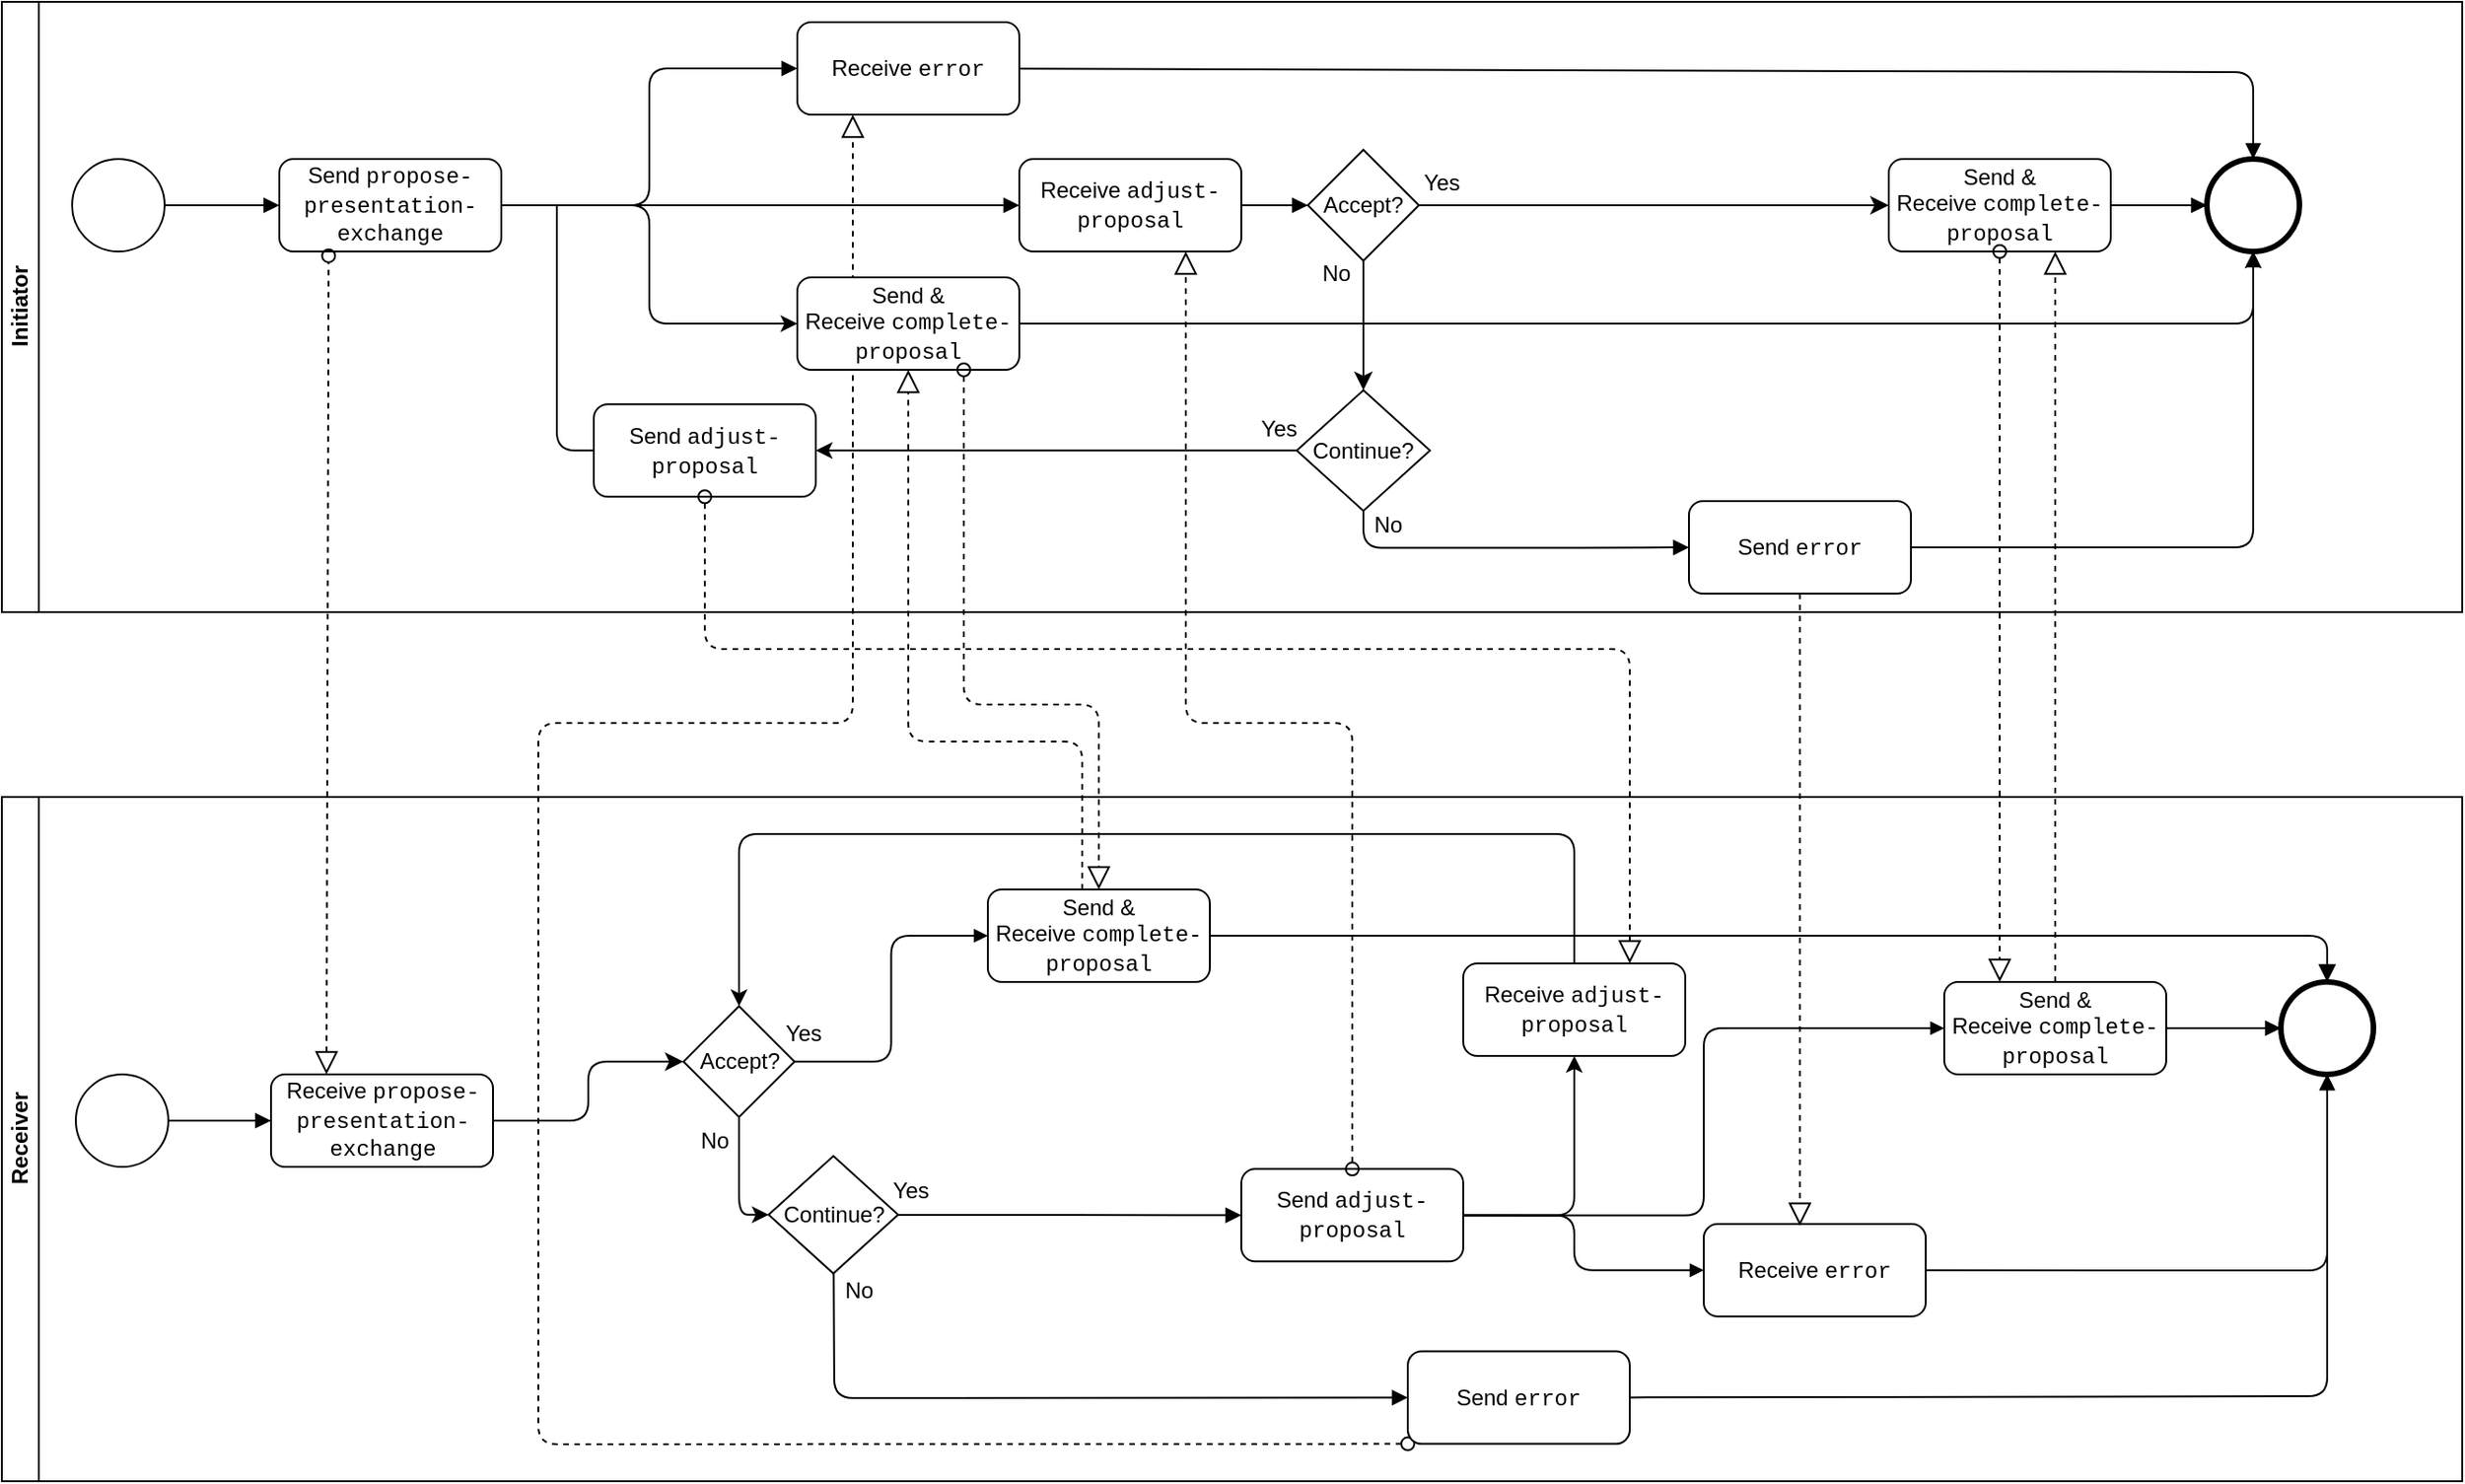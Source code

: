 <mxfile version="13.0.3" type="device"><diagram id="49rJViD0HwIqZwVw_-eV" name="Page-1"><mxGraphModel dx="-677" dy="2649" grid="1" gridSize="10" guides="1" tooltips="1" connect="1" arrows="1" fold="1" page="1" pageScale="1" pageWidth="1169" pageHeight="827" math="0" shadow="0"><root><mxCell id="0"/><mxCell id="1" parent="0"/><mxCell id="sJxzaBFtkab5A7hKG3to-1" value="" style="startArrow=oval;startFill=0;startSize=7;endArrow=block;endFill=0;endSize=10;dashed=1;html=1;entryX=0.25;entryY=1;entryDx=0;entryDy=0;exitX=0;exitY=1;exitDx=0;exitDy=0;" edge="1" parent="1" source="sJxzaBFtkab5A7hKG3to-56" target="sJxzaBFtkab5A7hKG3to-27"><mxGeometry width="100" relative="1" as="geometry"><mxPoint x="3960" y="-286" as="sourcePoint"/><mxPoint x="3953" y="-665" as="targetPoint"/><Array as="points"><mxPoint x="3150" y="-60"/><mxPoint x="3150" y="-300"/><mxPoint x="3150" y="-450"/><mxPoint x="3320" y="-450"/></Array></mxGeometry></mxCell><mxCell id="sJxzaBFtkab5A7hKG3to-2" value="Initiator" style="swimlane;html=1;horizontal=0;startSize=20;" vertex="1" parent="1"><mxGeometry x="2860" y="-840" width="1330" height="330" as="geometry"><mxRectangle x="140" y="70" width="30" height="60" as="alternateBounds"/></mxGeometry></mxCell><mxCell id="sJxzaBFtkab5A7hKG3to-3" value="" style="shape=mxgraph.bpmn.shape;html=1;verticalLabelPosition=bottom;labelBackgroundColor=#ffffff;verticalAlign=top;align=center;perimeter=ellipsePerimeter;outlineConnect=0;outline=standard;symbol=general;" vertex="1" parent="sJxzaBFtkab5A7hKG3to-2"><mxGeometry x="38" y="85" width="50" height="50" as="geometry"/></mxCell><mxCell id="sJxzaBFtkab5A7hKG3to-4" value="Receive&amp;nbsp;&lt;font face=&quot;Courier New&quot;&gt;adjust-proposal&lt;/font&gt;" style="shape=ext;rounded=1;html=1;whiteSpace=wrap;" vertex="1" parent="sJxzaBFtkab5A7hKG3to-2"><mxGeometry x="550" y="85" width="120" height="50" as="geometry"/></mxCell><mxCell id="sJxzaBFtkab5A7hKG3to-5" value="" style="endArrow=block;endFill=1;endSize=6;html=1;exitX=1;exitY=0.5;exitDx=0;exitDy=0;entryX=0;entryY=0.5;entryDx=0;entryDy=0;" edge="1" parent="sJxzaBFtkab5A7hKG3to-2" source="sJxzaBFtkab5A7hKG3to-3" target="sJxzaBFtkab5A7hKG3to-8"><mxGeometry width="100" relative="1" as="geometry"><mxPoint x="80" y="51" as="sourcePoint"/><mxPoint x="260" y="101" as="targetPoint"/><Array as="points"><mxPoint x="110" y="110"/></Array></mxGeometry></mxCell><mxCell id="sJxzaBFtkab5A7hKG3to-6" style="edgeStyle=none;rounded=1;orthogonalLoop=1;jettySize=auto;html=1;entryX=0;entryY=0.5;entryDx=0;entryDy=0;startArrow=none;startFill=0;startSize=7;endArrow=block;endFill=1;endSize=6;strokeColor=#000000;fontSize=15;fontColor=#000000;exitX=1;exitY=0.5;exitDx=0;exitDy=0;" edge="1" parent="sJxzaBFtkab5A7hKG3to-2" source="sJxzaBFtkab5A7hKG3to-8" target="sJxzaBFtkab5A7hKG3to-27"><mxGeometry relative="1" as="geometry"><Array as="points"><mxPoint x="350" y="110"/><mxPoint x="350" y="36"/></Array></mxGeometry></mxCell><mxCell id="sJxzaBFtkab5A7hKG3to-7" style="edgeStyle=orthogonalEdgeStyle;rounded=1;orthogonalLoop=1;jettySize=auto;html=1;entryX=0;entryY=0.5;entryDx=0;entryDy=0;" edge="1" parent="sJxzaBFtkab5A7hKG3to-2" source="sJxzaBFtkab5A7hKG3to-8" target="sJxzaBFtkab5A7hKG3to-29"><mxGeometry relative="1" as="geometry"/></mxCell><mxCell id="sJxzaBFtkab5A7hKG3to-8" value="Send&amp;nbsp;&lt;font face=&quot;Courier New&quot;&gt;propose-presentation-exchange&lt;/font&gt;" style="shape=ext;rounded=1;html=1;whiteSpace=wrap;" vertex="1" parent="sJxzaBFtkab5A7hKG3to-2"><mxGeometry x="150" y="85" width="120" height="50" as="geometry"/></mxCell><mxCell id="sJxzaBFtkab5A7hKG3to-9" value="" style="endArrow=block;endFill=1;endSize=6;html=1;entryX=0;entryY=0.5;entryDx=0;entryDy=0;exitX=1;exitY=0.5;exitDx=0;exitDy=0;" edge="1" parent="sJxzaBFtkab5A7hKG3to-2" source="sJxzaBFtkab5A7hKG3to-8" target="sJxzaBFtkab5A7hKG3to-4"><mxGeometry width="100" relative="1" as="geometry"><mxPoint x="461.333" y="178" as="sourcePoint"/><mxPoint x="290" y="111" as="targetPoint"/><Array as="points"/></mxGeometry></mxCell><mxCell id="sJxzaBFtkab5A7hKG3to-10" value="Send &amp;amp; Receive&amp;nbsp;&lt;font face=&quot;Courier New&quot;&gt;complete-proposal&lt;/font&gt;" style="shape=ext;rounded=1;html=1;whiteSpace=wrap;" vertex="1" parent="sJxzaBFtkab5A7hKG3to-2"><mxGeometry x="1020" y="85" width="120" height="50" as="geometry"/></mxCell><mxCell id="sJxzaBFtkab5A7hKG3to-11" value="" style="endArrow=block;endFill=1;endSize=6;html=1;exitX=1;exitY=0.5;exitDx=0;exitDy=0;entryX=0;entryY=0.5;entryDx=0;entryDy=0;" edge="1" parent="sJxzaBFtkab5A7hKG3to-2" source="sJxzaBFtkab5A7hKG3to-10" target="sJxzaBFtkab5A7hKG3to-12"><mxGeometry width="100" relative="1" as="geometry"><mxPoint x="1090" y="94.5" as="sourcePoint"/><mxPoint x="1029" y="110.0" as="targetPoint"/></mxGeometry></mxCell><mxCell id="sJxzaBFtkab5A7hKG3to-12" value="" style="shape=mxgraph.bpmn.shape;html=1;verticalLabelPosition=bottom;labelBackgroundColor=#ffffff;verticalAlign=top;align=center;perimeter=ellipsePerimeter;outlineConnect=0;outline=end;symbol=general;" vertex="1" parent="sJxzaBFtkab5A7hKG3to-2"><mxGeometry x="1192" y="85" width="50" height="50" as="geometry"/></mxCell><mxCell id="sJxzaBFtkab5A7hKG3to-13" value="" style="endArrow=block;endFill=1;endSize=6;html=1;exitX=1;exitY=0.5;exitDx=0;exitDy=0;entryX=0;entryY=0.5;entryDx=0;entryDy=0;" edge="1" parent="sJxzaBFtkab5A7hKG3to-2" target="sJxzaBFtkab5A7hKG3to-16"><mxGeometry width="100" relative="1" as="geometry"><mxPoint x="670" y="110.0" as="sourcePoint"/><mxPoint x="696" y="110" as="targetPoint"/><Array as="points"/></mxGeometry></mxCell><mxCell id="sJxzaBFtkab5A7hKG3to-14" style="edgeStyle=orthogonalEdgeStyle;rounded=0;orthogonalLoop=1;jettySize=auto;html=1;entryX=0;entryY=0.5;entryDx=0;entryDy=0;startArrow=none;startFill=0;startSize=10;endArrow=classic;endFill=1;endSize=7;strokeColor=#000000;fontSize=15;fontColor=#000000;" edge="1" parent="sJxzaBFtkab5A7hKG3to-2" source="sJxzaBFtkab5A7hKG3to-16" target="sJxzaBFtkab5A7hKG3to-10"><mxGeometry relative="1" as="geometry"/></mxCell><mxCell id="sJxzaBFtkab5A7hKG3to-15" style="edgeStyle=orthogonalEdgeStyle;rounded=0;orthogonalLoop=1;jettySize=auto;html=1;entryX=0.5;entryY=0;entryDx=0;entryDy=0;startArrow=none;startFill=0;startSize=10;endArrow=classic;endFill=1;endSize=7;strokeColor=#000000;fontSize=15;fontColor=#000000;exitX=0.5;exitY=1;exitDx=0;exitDy=0;" edge="1" parent="sJxzaBFtkab5A7hKG3to-2" source="sJxzaBFtkab5A7hKG3to-16" target="sJxzaBFtkab5A7hKG3to-21"><mxGeometry relative="1" as="geometry"><Array as="points"/></mxGeometry></mxCell><mxCell id="sJxzaBFtkab5A7hKG3to-16" value="Accept?" style="rhombus;whiteSpace=wrap;html=1;spacingTop=0;" vertex="1" parent="sJxzaBFtkab5A7hKG3to-2"><mxGeometry x="706" y="80" width="60" height="60" as="geometry"/></mxCell><mxCell id="sJxzaBFtkab5A7hKG3to-17" value="No&lt;br&gt;" style="text;html=1;resizable=0;points=[];align=center;verticalAlign=middle;labelBackgroundColor=#ffffff;" vertex="1" connectable="0" parent="sJxzaBFtkab5A7hKG3to-2"><mxGeometry x="722" y="174.004" as="geometry"><mxPoint x="-1" y="-27" as="offset"/></mxGeometry></mxCell><mxCell id="sJxzaBFtkab5A7hKG3to-18" value="Yes" style="text;html=1;resizable=0;points=[];align=center;verticalAlign=middle;labelBackgroundColor=#ffffff;" vertex="1" connectable="0" parent="sJxzaBFtkab5A7hKG3to-2"><mxGeometry x="780.005" y="110" as="geometry"><mxPoint x="-2" y="-12" as="offset"/></mxGeometry></mxCell><mxCell id="sJxzaBFtkab5A7hKG3to-19" style="edgeStyle=orthogonalEdgeStyle;rounded=1;orthogonalLoop=1;jettySize=auto;html=1;startArrow=none;startFill=0;startSize=7;endArrow=block;endFill=1;endSize=6;strokeColor=#000000;fontSize=15;fontColor=#000000;exitX=1;exitY=0.5;exitDx=0;exitDy=0;" edge="1" parent="sJxzaBFtkab5A7hKG3to-2" source="sJxzaBFtkab5A7hKG3to-24" target="sJxzaBFtkab5A7hKG3to-12"><mxGeometry relative="1" as="geometry"/></mxCell><mxCell id="sJxzaBFtkab5A7hKG3to-71" style="edgeStyle=orthogonalEdgeStyle;rounded=1;orthogonalLoop=1;jettySize=auto;html=1;entryX=1;entryY=0.5;entryDx=0;entryDy=0;" edge="1" parent="sJxzaBFtkab5A7hKG3to-2" source="sJxzaBFtkab5A7hKG3to-21" target="sJxzaBFtkab5A7hKG3to-70"><mxGeometry relative="1" as="geometry"/></mxCell><mxCell id="sJxzaBFtkab5A7hKG3to-21" value="Continue?" style="rhombus;whiteSpace=wrap;html=1;spacingTop=0;" vertex="1" parent="sJxzaBFtkab5A7hKG3to-2"><mxGeometry x="700" y="210" width="72" height="65.25" as="geometry"/></mxCell><mxCell id="sJxzaBFtkab5A7hKG3to-22" value="Yes" style="text;html=1;resizable=0;points=[];align=center;verticalAlign=middle;labelBackgroundColor=#ffffff;" vertex="1" connectable="0" parent="sJxzaBFtkab5A7hKG3to-2"><mxGeometry x="692.005" y="243" as="geometry"><mxPoint x="-2" y="-12" as="offset"/></mxGeometry></mxCell><mxCell id="sJxzaBFtkab5A7hKG3to-23" value="No&lt;br&gt;" style="text;html=1;resizable=0;points=[];align=center;verticalAlign=middle;labelBackgroundColor=#ffffff;" vertex="1" connectable="0" parent="sJxzaBFtkab5A7hKG3to-2"><mxGeometry x="750" y="310.004" as="geometry"><mxPoint x="-1" y="-27" as="offset"/></mxGeometry></mxCell><mxCell id="sJxzaBFtkab5A7hKG3to-24" value="Send&amp;nbsp;&lt;span style=&quot;font-family: &amp;#34;courier new&amp;#34;&quot;&gt;error&lt;/span&gt;" style="shape=ext;rounded=1;html=1;whiteSpace=wrap;" vertex="1" parent="sJxzaBFtkab5A7hKG3to-2"><mxGeometry x="912" y="270" width="120" height="50" as="geometry"/></mxCell><mxCell id="sJxzaBFtkab5A7hKG3to-25" style="edgeStyle=orthogonalEdgeStyle;rounded=1;orthogonalLoop=1;jettySize=auto;html=1;startArrow=none;startFill=0;startSize=7;endArrow=block;endFill=1;endSize=6;strokeColor=#000000;fontSize=15;fontColor=#000000;exitX=0.5;exitY=1;exitDx=0;exitDy=0;" edge="1" parent="sJxzaBFtkab5A7hKG3to-2" source="sJxzaBFtkab5A7hKG3to-21" target="sJxzaBFtkab5A7hKG3to-24"><mxGeometry relative="1" as="geometry"><mxPoint x="3536" y="-533.75" as="sourcePoint"/><mxPoint x="4137" y="-632" as="targetPoint"/></mxGeometry></mxCell><mxCell id="sJxzaBFtkab5A7hKG3to-26" style="edgeStyle=none;rounded=1;orthogonalLoop=1;jettySize=auto;html=1;entryX=0.5;entryY=0;entryDx=0;entryDy=0;startArrow=none;startFill=0;startSize=7;endArrow=block;endFill=1;endSize=6;strokeColor=#000000;fontSize=15;fontColor=#000000;" edge="1" parent="sJxzaBFtkab5A7hKG3to-2" source="sJxzaBFtkab5A7hKG3to-27" target="sJxzaBFtkab5A7hKG3to-12"><mxGeometry relative="1" as="geometry"><Array as="points"><mxPoint x="1217" y="38"/></Array></mxGeometry></mxCell><mxCell id="sJxzaBFtkab5A7hKG3to-27" value="Receive&amp;nbsp;&lt;font face=&quot;Courier New&quot;&gt;error&lt;/font&gt;" style="shape=ext;rounded=1;html=1;whiteSpace=wrap;" vertex="1" parent="sJxzaBFtkab5A7hKG3to-2"><mxGeometry x="430" y="11" width="120" height="50" as="geometry"/></mxCell><mxCell id="sJxzaBFtkab5A7hKG3to-28" style="edgeStyle=orthogonalEdgeStyle;rounded=1;orthogonalLoop=1;jettySize=auto;html=1;entryX=0.5;entryY=1;entryDx=0;entryDy=0;" edge="1" parent="sJxzaBFtkab5A7hKG3to-2" source="sJxzaBFtkab5A7hKG3to-29" target="sJxzaBFtkab5A7hKG3to-12"><mxGeometry relative="1" as="geometry"/></mxCell><mxCell id="sJxzaBFtkab5A7hKG3to-29" value="Send &amp;amp; Receive&amp;nbsp;&lt;span style=&quot;font-family: &amp;#34;courier new&amp;#34;&quot;&gt;complete-proposal&lt;/span&gt;" style="shape=ext;rounded=1;html=1;whiteSpace=wrap;" vertex="1" parent="sJxzaBFtkab5A7hKG3to-2"><mxGeometry x="430" y="149" width="120" height="50" as="geometry"/></mxCell><mxCell id="sJxzaBFtkab5A7hKG3to-70" value="Send&amp;nbsp;&lt;span style=&quot;font-family: &amp;#34;courier new&amp;#34;&quot;&gt;adjust-proposal&lt;/span&gt;" style="shape=ext;rounded=1;html=1;whiteSpace=wrap;" vertex="1" parent="sJxzaBFtkab5A7hKG3to-2"><mxGeometry x="320" y="217.63" width="120" height="50" as="geometry"/></mxCell><mxCell id="sJxzaBFtkab5A7hKG3to-30" value="Receiver" style="swimlane;html=1;horizontal=0;startSize=20;" vertex="1" parent="1"><mxGeometry x="2860" y="-410" width="1330" height="370" as="geometry"><mxRectangle x="140" y="70" width="30" height="60" as="alternateBounds"/></mxGeometry></mxCell><mxCell id="sJxzaBFtkab5A7hKG3to-31" style="edgeStyle=orthogonalEdgeStyle;rounded=1;orthogonalLoop=1;jettySize=auto;html=1;entryX=0;entryY=0.5;entryDx=0;entryDy=0;startArrow=none;startFill=0;endArrow=classic;endFill=1;strokeColor=#000000;fontSize=15;fontColor=#000000;" edge="1" parent="sJxzaBFtkab5A7hKG3to-30" source="sJxzaBFtkab5A7hKG3to-33" target="sJxzaBFtkab5A7hKG3to-38"><mxGeometry relative="1" as="geometry"><Array as="points"><mxPoint x="180" y="175"/><mxPoint x="180" y="175"/></Array></mxGeometry></mxCell><mxCell id="sJxzaBFtkab5A7hKG3to-32" value="" style="edgeStyle=none;rounded=1;orthogonalLoop=1;jettySize=auto;html=1;startArrow=none;startFill=0;startSize=7;endArrow=block;endFill=1;endSize=6;strokeColor=#000000;fontSize=15;fontColor=#000000;entryX=0;entryY=0.5;entryDx=0;entryDy=0;" edge="1" parent="sJxzaBFtkab5A7hKG3to-30" source="sJxzaBFtkab5A7hKG3to-33" target="sJxzaBFtkab5A7hKG3to-38"><mxGeometry relative="1" as="geometry"/></mxCell><mxCell id="sJxzaBFtkab5A7hKG3to-33" value="" style="shape=mxgraph.bpmn.shape;html=1;verticalLabelPosition=bottom;labelBackgroundColor=#ffffff;verticalAlign=top;align=center;perimeter=ellipsePerimeter;outlineConnect=0;outline=standard;symbol=general;" vertex="1" parent="sJxzaBFtkab5A7hKG3to-30"><mxGeometry x="40" y="150" width="50" height="50" as="geometry"/></mxCell><mxCell id="sJxzaBFtkab5A7hKG3to-34" style="edgeStyle=orthogonalEdgeStyle;rounded=1;orthogonalLoop=1;jettySize=auto;html=1;entryX=0;entryY=0.5;entryDx=0;entryDy=0;endArrow=block;endFill=1;endSize=5;" edge="1" parent="sJxzaBFtkab5A7hKG3to-30" source="sJxzaBFtkab5A7hKG3to-36" target="sJxzaBFtkab5A7hKG3to-57"><mxGeometry relative="1" as="geometry"/></mxCell><mxCell id="sJxzaBFtkab5A7hKG3to-35" style="edgeStyle=orthogonalEdgeStyle;rounded=1;orthogonalLoop=1;jettySize=auto;html=1;endArrow=block;endFill=1;endSize=5;entryX=0;entryY=0.5;entryDx=0;entryDy=0;" edge="1" parent="sJxzaBFtkab5A7hKG3to-30" source="sJxzaBFtkab5A7hKG3to-36" target="sJxzaBFtkab5A7hKG3to-54"><mxGeometry relative="1" as="geometry"><Array as="points"><mxPoint x="850" y="226"/><mxPoint x="850" y="256"/></Array></mxGeometry></mxCell><mxCell id="sJxzaBFtkab5A7hKG3to-68" style="edgeStyle=orthogonalEdgeStyle;orthogonalLoop=1;jettySize=auto;html=1;entryX=0.5;entryY=1;entryDx=0;entryDy=0;exitX=1;exitY=0.5;exitDx=0;exitDy=0;rounded=1;" edge="1" parent="sJxzaBFtkab5A7hKG3to-30" source="sJxzaBFtkab5A7hKG3to-36" target="sJxzaBFtkab5A7hKG3to-67"><mxGeometry relative="1" as="geometry"/></mxCell><mxCell id="sJxzaBFtkab5A7hKG3to-36" value="Send&amp;nbsp;&lt;span style=&quot;font-family: &amp;#34;courier new&amp;#34;&quot;&gt;adjust-proposal&lt;/span&gt;" style="shape=ext;rounded=1;html=1;whiteSpace=wrap;" vertex="1" parent="sJxzaBFtkab5A7hKG3to-30"><mxGeometry x="670" y="201.15" width="120" height="50" as="geometry"/></mxCell><mxCell id="sJxzaBFtkab5A7hKG3to-37" value="" style="edgeStyle=orthogonalEdgeStyle;rounded=1;orthogonalLoop=1;jettySize=auto;html=1;startArrow=none;startFill=0;startSize=7;endArrow=classic;endFill=1;endSize=7;strokeColor=#000000;fontSize=15;fontColor=#000000;" edge="1" parent="sJxzaBFtkab5A7hKG3to-30" source="sJxzaBFtkab5A7hKG3to-38" target="sJxzaBFtkab5A7hKG3to-42"><mxGeometry relative="1" as="geometry"/></mxCell><mxCell id="sJxzaBFtkab5A7hKG3to-38" value="Receive&amp;nbsp;&lt;span style=&quot;font-family: &amp;#34;courier new&amp;#34;&quot;&gt;propose-presentation-exchange&lt;/span&gt;" style="shape=ext;rounded=1;html=1;whiteSpace=wrap;" vertex="1" parent="sJxzaBFtkab5A7hKG3to-30"><mxGeometry x="145.5" y="150" width="120" height="50" as="geometry"/></mxCell><mxCell id="sJxzaBFtkab5A7hKG3to-39" value="" style="endArrow=block;endFill=1;endSize=6;html=1;exitX=1;exitY=0.5;exitDx=0;exitDy=0;entryX=0;entryY=0.5;entryDx=0;entryDy=0;" edge="1" parent="sJxzaBFtkab5A7hKG3to-30" source="sJxzaBFtkab5A7hKG3to-57" target="sJxzaBFtkab5A7hKG3to-40"><mxGeometry width="100" relative="1" as="geometry"><mxPoint x="991" y="97.3" as="sourcePoint"/><mxPoint x="1060" y="125" as="targetPoint"/><Array as="points"/></mxGeometry></mxCell><mxCell id="sJxzaBFtkab5A7hKG3to-40" value="" style="shape=mxgraph.bpmn.shape;html=1;verticalLabelPosition=bottom;labelBackgroundColor=#ffffff;verticalAlign=top;align=center;perimeter=ellipsePerimeter;outlineConnect=0;outline=end;symbol=general;" vertex="1" parent="sJxzaBFtkab5A7hKG3to-30"><mxGeometry x="1232" y="100" width="50" height="50" as="geometry"/></mxCell><mxCell id="sJxzaBFtkab5A7hKG3to-41" style="edgeStyle=orthogonalEdgeStyle;rounded=1;orthogonalLoop=1;jettySize=auto;html=1;entryX=0;entryY=0.5;entryDx=0;entryDy=0;startArrow=none;startFill=0;startSize=7;endArrow=block;endFill=1;endSize=5;strokeColor=#000000;fontSize=15;fontColor=#000000;" edge="1" parent="sJxzaBFtkab5A7hKG3to-30" source="sJxzaBFtkab5A7hKG3to-42" target="sJxzaBFtkab5A7hKG3to-59"><mxGeometry relative="1" as="geometry"><mxPoint x="524.5" y="174.8" as="targetPoint"/></mxGeometry></mxCell><mxCell id="sJxzaBFtkab5A7hKG3to-42" value="Accept?" style="rhombus;whiteSpace=wrap;html=1;spacingTop=0;" vertex="1" parent="sJxzaBFtkab5A7hKG3to-30"><mxGeometry x="368.5" y="113.1" width="60" height="60" as="geometry"/></mxCell><mxCell id="sJxzaBFtkab5A7hKG3to-43" value="No&lt;br&gt;" style="text;html=1;resizable=0;points=[];align=center;verticalAlign=middle;labelBackgroundColor=#ffffff;" vertex="1" connectable="0" parent="sJxzaBFtkab5A7hKG3to-30"><mxGeometry x="393.5" y="211.904" as="geometry"><mxPoint x="-9" y="-26" as="offset"/></mxGeometry></mxCell><mxCell id="sJxzaBFtkab5A7hKG3to-44" value="Yes" style="text;html=1;resizable=0;points=[];align=center;verticalAlign=middle;labelBackgroundColor=#ffffff;" vertex="1" connectable="0" parent="sJxzaBFtkab5A7hKG3to-30"><mxGeometry x="474.501" y="146.1" as="geometry"><mxPoint x="-42" y="-18" as="offset"/></mxGeometry></mxCell><mxCell id="sJxzaBFtkab5A7hKG3to-47" value="" style="edgeStyle=orthogonalEdgeStyle;rounded=0;orthogonalLoop=1;jettySize=auto;html=1;startArrow=none;startFill=0;startSize=7;endArrow=block;endFill=1;endSize=6;strokeColor=#000000;fontSize=15;fontColor=#000000;entryX=0;entryY=0.5;entryDx=0;entryDy=0;" edge="1" parent="sJxzaBFtkab5A7hKG3to-30" source="sJxzaBFtkab5A7hKG3to-49" target="sJxzaBFtkab5A7hKG3to-36"><mxGeometry relative="1" as="geometry"><mxPoint x="524.5" y="225.865" as="targetPoint"/></mxGeometry></mxCell><mxCell id="sJxzaBFtkab5A7hKG3to-48" style="edgeStyle=none;rounded=1;orthogonalLoop=1;jettySize=auto;html=1;entryX=0;entryY=0.5;entryDx=0;entryDy=0;startArrow=none;startFill=0;startSize=7;endArrow=block;endFill=1;endSize=6;strokeColor=#000000;fontSize=15;fontColor=#000000;" edge="1" parent="sJxzaBFtkab5A7hKG3to-30" source="sJxzaBFtkab5A7hKG3to-49" target="sJxzaBFtkab5A7hKG3to-56"><mxGeometry relative="1" as="geometry"><Array as="points"><mxPoint x="450" y="325"/></Array></mxGeometry></mxCell><mxCell id="sJxzaBFtkab5A7hKG3to-49" value="Continue?" style="rhombus;whiteSpace=wrap;html=1;spacingTop=0;" vertex="1" parent="sJxzaBFtkab5A7hKG3to-30"><mxGeometry x="414.5" y="194.15" width="70" height="63.5" as="geometry"/></mxCell><mxCell id="sJxzaBFtkab5A7hKG3to-50" value="" style="endArrow=classic;html=1;exitX=0.5;exitY=1;exitDx=0;exitDy=0;entryX=0;entryY=0.5;entryDx=0;entryDy=0;" edge="1" parent="sJxzaBFtkab5A7hKG3to-30" source="sJxzaBFtkab5A7hKG3to-42" target="sJxzaBFtkab5A7hKG3to-49"><mxGeometry width="50" height="50" relative="1" as="geometry"><mxPoint x="3258.5" y="-182.9" as="sourcePoint"/><mxPoint x="3384.5" y="-130.1" as="targetPoint"/><Array as="points"><mxPoint x="398.5" y="225.9"/></Array></mxGeometry></mxCell><mxCell id="sJxzaBFtkab5A7hKG3to-51" value="No&lt;br&gt;" style="text;html=1;resizable=0;points=[];align=center;verticalAlign=middle;labelBackgroundColor=#ffffff;" vertex="1" connectable="0" parent="sJxzaBFtkab5A7hKG3to-30"><mxGeometry x="471.5" y="292.904" as="geometry"><mxPoint x="-9" y="-26" as="offset"/></mxGeometry></mxCell><mxCell id="sJxzaBFtkab5A7hKG3to-52" value="Yes" style="text;html=1;resizable=0;points=[];align=center;verticalAlign=middle;labelBackgroundColor=#ffffff;" vertex="1" connectable="0" parent="sJxzaBFtkab5A7hKG3to-30"><mxGeometry x="533.001" y="230.9" as="geometry"><mxPoint x="-42" y="-18" as="offset"/></mxGeometry></mxCell><mxCell id="sJxzaBFtkab5A7hKG3to-53" style="edgeStyle=none;rounded=1;orthogonalLoop=1;jettySize=auto;html=1;entryX=0.5;entryY=1;entryDx=0;entryDy=0;startArrow=none;startFill=0;startSize=7;endArrow=block;endFill=1;endSize=6;strokeColor=#000000;fontSize=15;fontColor=#000000;" edge="1" parent="sJxzaBFtkab5A7hKG3to-30" source="sJxzaBFtkab5A7hKG3to-54" target="sJxzaBFtkab5A7hKG3to-40"><mxGeometry relative="1" as="geometry"><Array as="points"><mxPoint x="1257" y="256"/></Array></mxGeometry></mxCell><mxCell id="sJxzaBFtkab5A7hKG3to-54" value="Receive&amp;nbsp;&lt;span style=&quot;font-family: &amp;#34;courier new&amp;#34;&quot;&gt;error&lt;/span&gt;" style="shape=ext;rounded=1;html=1;whiteSpace=wrap;" vertex="1" parent="sJxzaBFtkab5A7hKG3to-30"><mxGeometry x="920" y="230.9" width="120" height="50" as="geometry"/></mxCell><mxCell id="sJxzaBFtkab5A7hKG3to-55" style="edgeStyle=none;rounded=1;orthogonalLoop=1;jettySize=auto;html=1;entryX=0.5;entryY=1;entryDx=0;entryDy=0;startArrow=none;startFill=0;startSize=7;endArrow=block;endFill=1;endSize=6;strokeColor=#000000;fontSize=15;fontColor=#000000;" edge="1" parent="sJxzaBFtkab5A7hKG3to-30" source="sJxzaBFtkab5A7hKG3to-56" target="sJxzaBFtkab5A7hKG3to-40"><mxGeometry relative="1" as="geometry"><Array as="points"><mxPoint x="1257" y="324"/></Array></mxGeometry></mxCell><mxCell id="sJxzaBFtkab5A7hKG3to-56" value="Send&amp;nbsp;&lt;span style=&quot;font-family: &amp;#34;courier new&amp;#34;&quot;&gt;error&lt;/span&gt;" style="shape=ext;rounded=1;html=1;whiteSpace=wrap;" vertex="1" parent="sJxzaBFtkab5A7hKG3to-30"><mxGeometry x="760" y="299.8" width="120" height="50" as="geometry"/></mxCell><mxCell id="sJxzaBFtkab5A7hKG3to-57" value="Send &amp;amp; Receive&amp;nbsp;&lt;span style=&quot;font-family: &amp;#34;courier new&amp;#34;&quot;&gt;complete-proposal&lt;/span&gt;" style="shape=ext;rounded=1;html=1;whiteSpace=wrap;" vertex="1" parent="sJxzaBFtkab5A7hKG3to-30"><mxGeometry x="1050" y="100.0" width="120" height="50" as="geometry"/></mxCell><mxCell id="sJxzaBFtkab5A7hKG3to-58" style="edgeStyle=orthogonalEdgeStyle;rounded=1;orthogonalLoop=1;jettySize=auto;html=1;entryX=0.5;entryY=0;entryDx=0;entryDy=0;endArrow=block;endFill=1;endSize=7;" edge="1" parent="sJxzaBFtkab5A7hKG3to-30" source="sJxzaBFtkab5A7hKG3to-59" target="sJxzaBFtkab5A7hKG3to-40"><mxGeometry relative="1" as="geometry"/></mxCell><mxCell id="sJxzaBFtkab5A7hKG3to-59" value="Send &amp;amp; Receive&amp;nbsp;&lt;font face=&quot;Courier New&quot;&gt;complete-proposal&lt;/font&gt;" style="shape=ext;rounded=1;html=1;whiteSpace=wrap;" vertex="1" parent="sJxzaBFtkab5A7hKG3to-30"><mxGeometry x="533" y="50" width="120" height="50" as="geometry"/></mxCell><mxCell id="sJxzaBFtkab5A7hKG3to-69" style="edgeStyle=orthogonalEdgeStyle;rounded=1;orthogonalLoop=1;jettySize=auto;html=1;entryX=0.5;entryY=0;entryDx=0;entryDy=0;" edge="1" parent="sJxzaBFtkab5A7hKG3to-30" source="sJxzaBFtkab5A7hKG3to-67" target="sJxzaBFtkab5A7hKG3to-42"><mxGeometry relative="1" as="geometry"><Array as="points"><mxPoint x="850" y="20"/><mxPoint x="399" y="20"/></Array></mxGeometry></mxCell><mxCell id="sJxzaBFtkab5A7hKG3to-67" value="Receive&amp;nbsp;&lt;font face=&quot;Courier New&quot;&gt;adjust-proposal&lt;/font&gt;" style="shape=ext;rounded=1;html=1;whiteSpace=wrap;" vertex="1" parent="sJxzaBFtkab5A7hKG3to-30"><mxGeometry x="790" y="90" width="120" height="50" as="geometry"/></mxCell><mxCell id="sJxzaBFtkab5A7hKG3to-60" value="" style="startArrow=block;startFill=0;startSize=10;endArrow=oval;endFill=0;endSize=7;dashed=1;html=1;entryX=0.222;entryY=1.047;entryDx=0;entryDy=0;entryPerimeter=0;exitX=0.25;exitY=0;exitDx=0;exitDy=0;" edge="1" parent="1" source="sJxzaBFtkab5A7hKG3to-38" target="sJxzaBFtkab5A7hKG3to-8"><mxGeometry width="100" relative="1" as="geometry"><mxPoint x="3027" y="-247" as="sourcePoint"/><mxPoint x="3285" y="-483.5" as="targetPoint"/><Array as="points"/></mxGeometry></mxCell><mxCell id="sJxzaBFtkab5A7hKG3to-61" value="" style="startArrow=oval;startFill=0;startSize=7;endArrow=block;endFill=0;endSize=10;dashed=1;html=1;exitX=0.5;exitY=1;exitDx=0;exitDy=0;entryX=0.25;entryY=0;entryDx=0;entryDy=0;" edge="1" parent="1" source="sJxzaBFtkab5A7hKG3to-10" target="sJxzaBFtkab5A7hKG3to-57"><mxGeometry width="100" relative="1" as="geometry"><mxPoint x="3680" y="-476" as="sourcePoint"/><mxPoint x="3820" y="-248" as="targetPoint"/></mxGeometry></mxCell><mxCell id="sJxzaBFtkab5A7hKG3to-62" style="edgeStyle=orthogonalEdgeStyle;rounded=1;orthogonalLoop=1;jettySize=auto;html=1;startArrow=oval;startFill=0;startSize=7;endArrow=block;endFill=0;endSize=10;strokeColor=#000000;fontSize=15;fontColor=#000000;dashed=1;exitX=0.5;exitY=0;exitDx=0;exitDy=0;entryX=0.75;entryY=1;entryDx=0;entryDy=0;" edge="1" parent="1" source="sJxzaBFtkab5A7hKG3to-36" target="sJxzaBFtkab5A7hKG3to-4"><mxGeometry relative="1" as="geometry"><mxPoint x="3360" y="-650" as="targetPoint"/><Array as="points"><mxPoint x="3590" y="-450"/><mxPoint x="3500" y="-450"/></Array></mxGeometry></mxCell><mxCell id="sJxzaBFtkab5A7hKG3to-63" style="edgeStyle=orthogonalEdgeStyle;rounded=1;orthogonalLoop=1;jettySize=auto;html=1;entryX=0.5;entryY=1;entryDx=0;entryDy=0;dashed=1;endArrow=block;endFill=0;endSize=10;" edge="1" parent="1" source="sJxzaBFtkab5A7hKG3to-59" target="sJxzaBFtkab5A7hKG3to-29"><mxGeometry relative="1" as="geometry"><Array as="points"><mxPoint x="3444" y="-440"/><mxPoint x="3350" y="-440"/></Array></mxGeometry></mxCell><mxCell id="sJxzaBFtkab5A7hKG3to-64" style="edgeStyle=orthogonalEdgeStyle;rounded=1;orthogonalLoop=1;jettySize=auto;html=1;entryX=0.433;entryY=0.02;entryDx=0;entryDy=0;entryPerimeter=0;endArrow=block;endFill=0;endSize=10;dashed=1;" edge="1" parent="1" source="sJxzaBFtkab5A7hKG3to-24" target="sJxzaBFtkab5A7hKG3to-54"><mxGeometry relative="1" as="geometry"/></mxCell><mxCell id="sJxzaBFtkab5A7hKG3to-65" style="edgeStyle=orthogonalEdgeStyle;rounded=1;orthogonalLoop=1;jettySize=auto;html=1;entryX=0.75;entryY=1;entryDx=0;entryDy=0;endArrow=block;endFill=0;endSize=10;dashed=1;" edge="1" parent="1" source="sJxzaBFtkab5A7hKG3to-57" target="sJxzaBFtkab5A7hKG3to-10"><mxGeometry relative="1" as="geometry"/></mxCell><mxCell id="sJxzaBFtkab5A7hKG3to-66" value="" style="startArrow=oval;startFill=0;startSize=7;endArrow=block;endFill=0;endSize=10;dashed=1;html=1;exitX=0.75;exitY=1;exitDx=0;exitDy=0;entryX=0.5;entryY=0;entryDx=0;entryDy=0;edgeStyle=orthogonalEdgeStyle;" edge="1" parent="1" source="sJxzaBFtkab5A7hKG3to-29" target="sJxzaBFtkab5A7hKG3to-59"><mxGeometry width="100" relative="1" as="geometry"><mxPoint x="3950.0" y="-665" as="sourcePoint"/><mxPoint x="3950.0" y="-340" as="targetPoint"/><Array as="points"><mxPoint x="3380" y="-460"/><mxPoint x="3453" y="-460"/></Array></mxGeometry></mxCell><mxCell id="sJxzaBFtkab5A7hKG3to-72" style="edgeStyle=orthogonalEdgeStyle;rounded=1;orthogonalLoop=1;jettySize=auto;html=1;endArrow=none;endFill=0;" edge="1" parent="1" source="sJxzaBFtkab5A7hKG3to-70"><mxGeometry relative="1" as="geometry"><mxPoint x="3160.0" y="-730" as="targetPoint"/></mxGeometry></mxCell><mxCell id="sJxzaBFtkab5A7hKG3to-73" value="" style="startArrow=oval;startFill=0;startSize=7;endArrow=block;endFill=0;endSize=10;dashed=1;html=1;exitX=0.5;exitY=1;exitDx=0;exitDy=0;entryX=0.75;entryY=0;entryDx=0;entryDy=0;edgeStyle=orthogonalEdgeStyle;" edge="1" parent="1" source="sJxzaBFtkab5A7hKG3to-70" target="sJxzaBFtkab5A7hKG3to-67"><mxGeometry width="100" relative="1" as="geometry"><mxPoint x="3390.0" y="-601" as="sourcePoint"/><mxPoint x="3463" y="-350" as="targetPoint"/><Array as="points"><mxPoint x="3240" y="-490"/><mxPoint x="3740" y="-490"/></Array></mxGeometry></mxCell></root></mxGraphModel></diagram></mxfile>